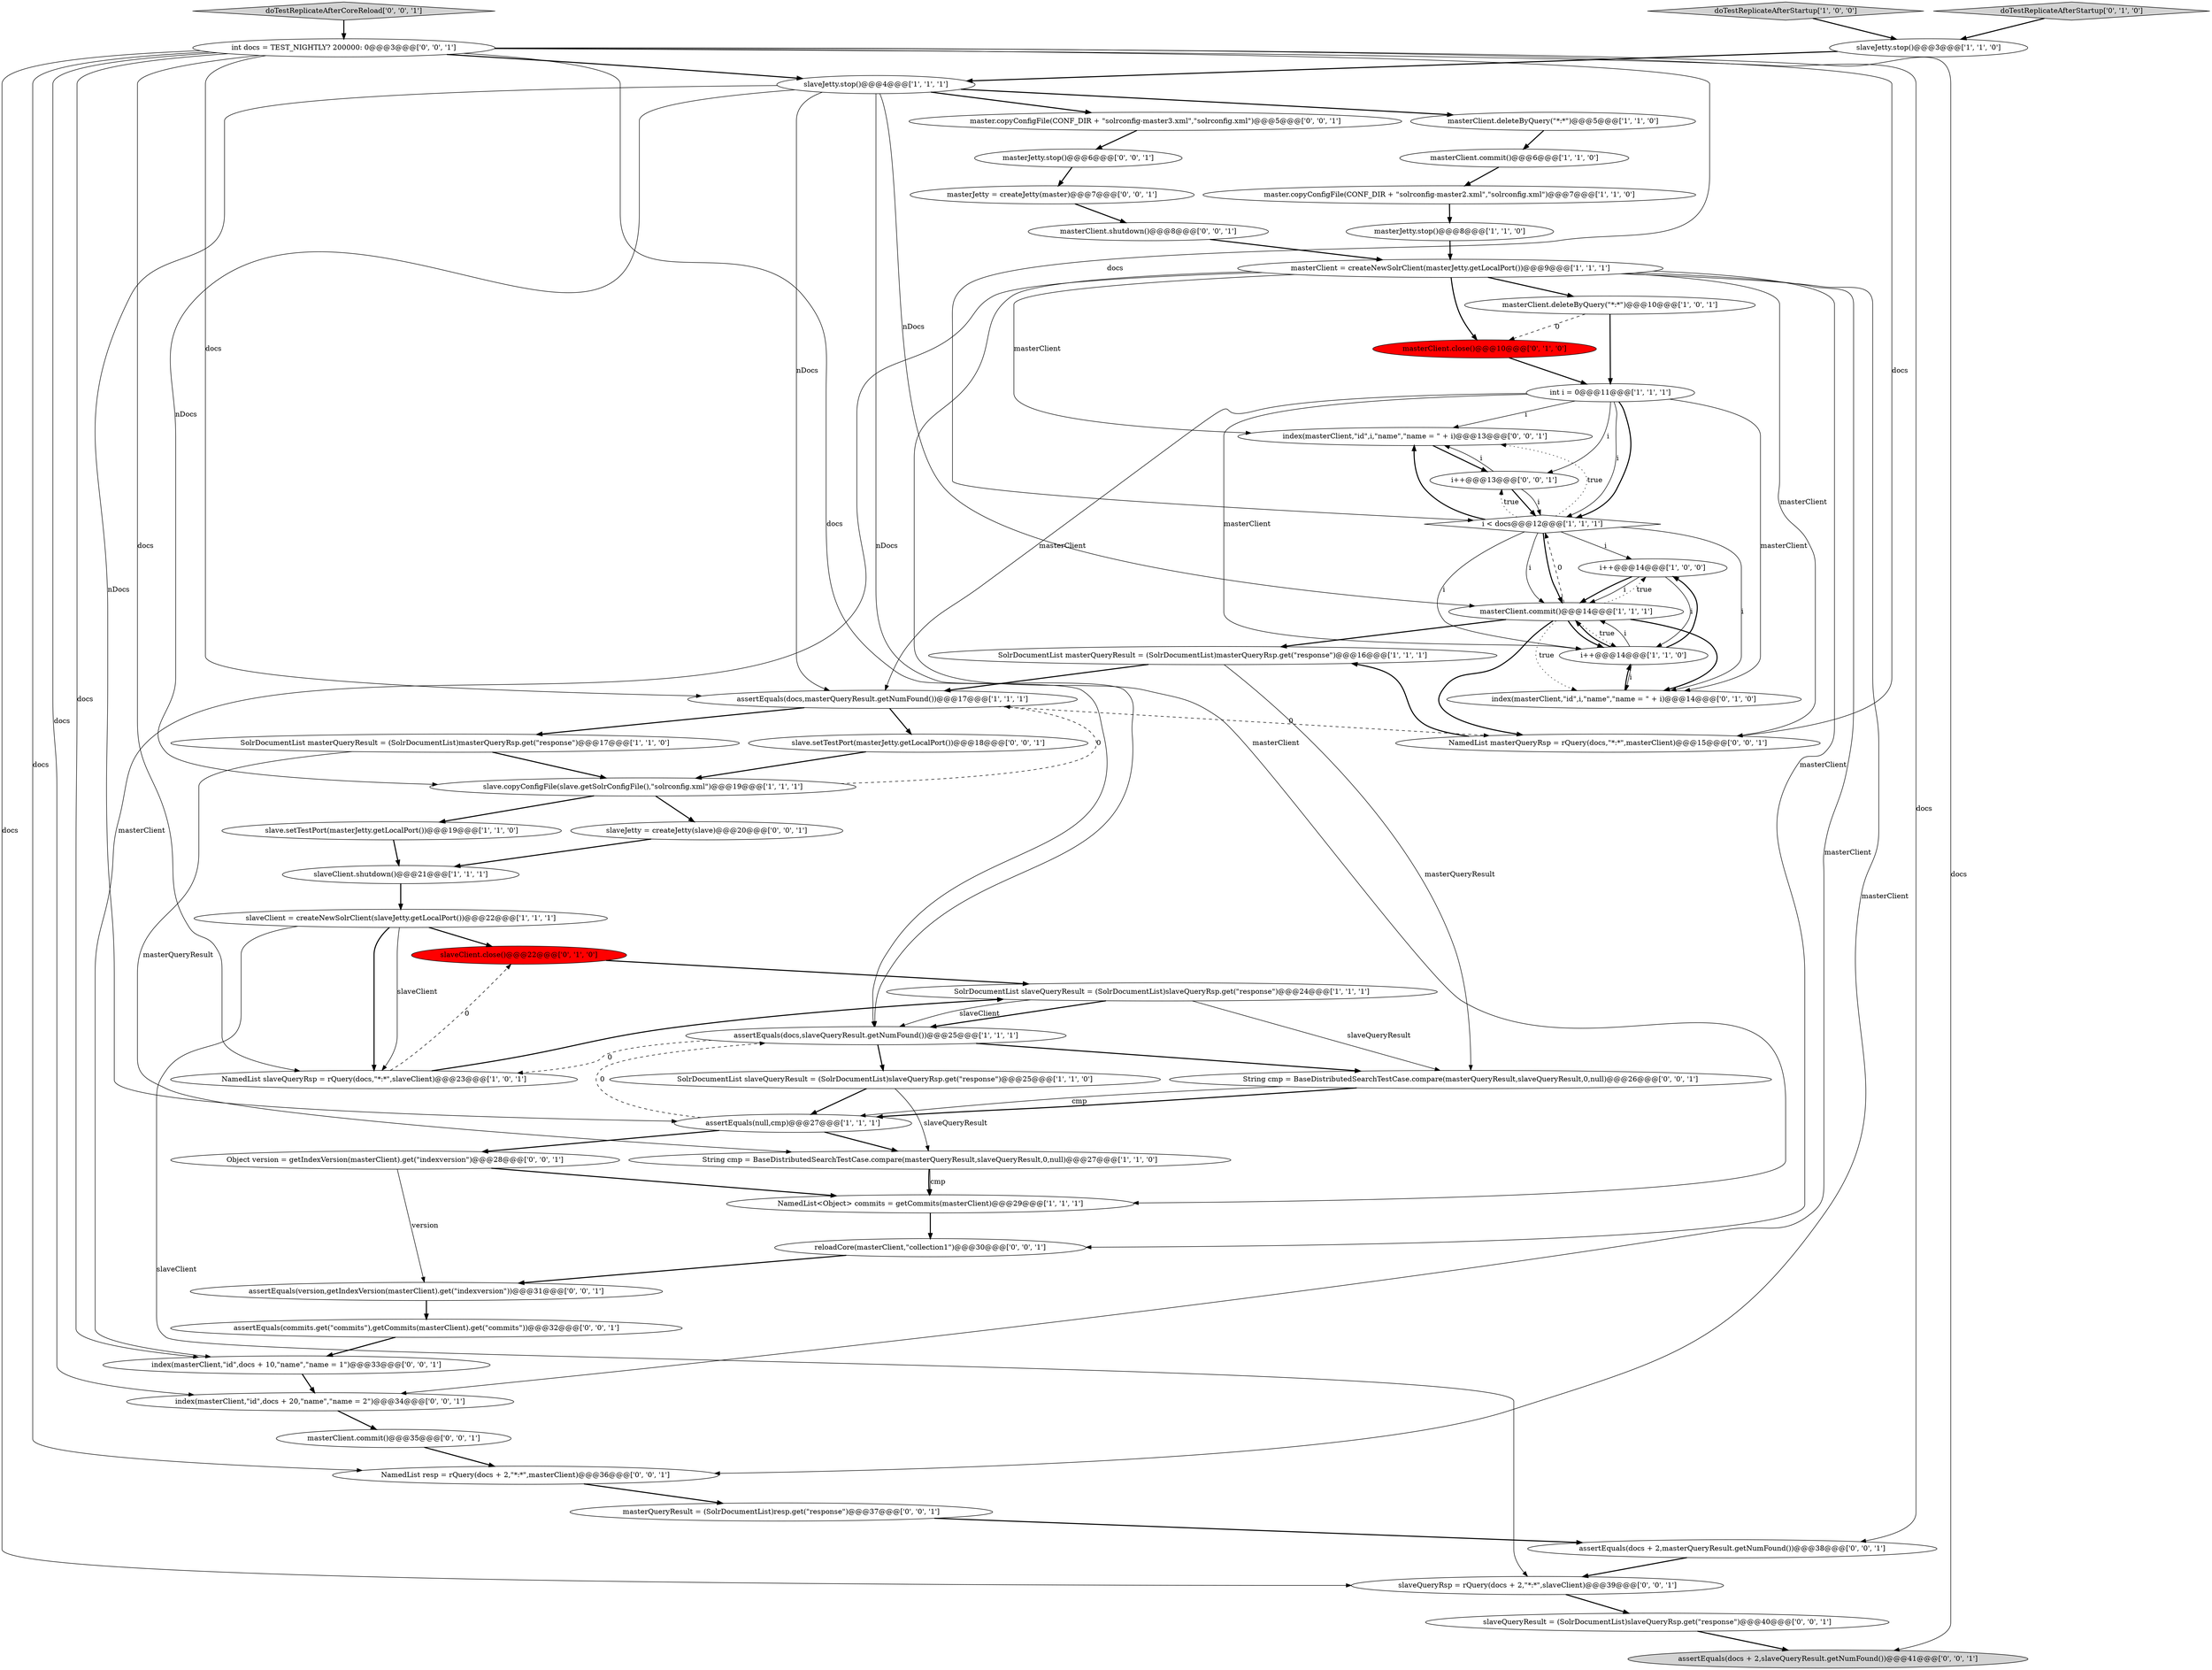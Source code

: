 digraph {
11 [style = filled, label = "master.copyConfigFile(CONF_DIR + \"solrconfig-master2.xml\",\"solrconfig.xml\")@@@7@@@['1', '1', '0']", fillcolor = white, shape = ellipse image = "AAA0AAABBB1BBB"];
33 [style = filled, label = "slaveQueryResult = (SolrDocumentList)slaveQueryRsp.get(\"response\")@@@40@@@['0', '0', '1']", fillcolor = white, shape = ellipse image = "AAA0AAABBB3BBB"];
39 [style = filled, label = "masterJetty = createJetty(master)@@@7@@@['0', '0', '1']", fillcolor = white, shape = ellipse image = "AAA0AAABBB3BBB"];
16 [style = filled, label = "SolrDocumentList slaveQueryResult = (SolrDocumentList)slaveQueryRsp.get(\"response\")@@@25@@@['1', '1', '0']", fillcolor = white, shape = ellipse image = "AAA0AAABBB1BBB"];
9 [style = filled, label = "assertEquals(docs,slaveQueryResult.getNumFound())@@@25@@@['1', '1', '1']", fillcolor = white, shape = ellipse image = "AAA0AAABBB1BBB"];
3 [style = filled, label = "i++@@@14@@@['1', '0', '0']", fillcolor = white, shape = ellipse image = "AAA0AAABBB1BBB"];
25 [style = filled, label = "slave.copyConfigFile(slave.getSolrConfigFile(),\"solrconfig.xml\")@@@19@@@['1', '1', '1']", fillcolor = white, shape = ellipse image = "AAA0AAABBB1BBB"];
17 [style = filled, label = "SolrDocumentList masterQueryResult = (SolrDocumentList)masterQueryRsp.get(\"response\")@@@17@@@['1', '1', '0']", fillcolor = white, shape = ellipse image = "AAA0AAABBB1BBB"];
41 [style = filled, label = "index(masterClient,\"id\",docs + 10,\"name\",\"name = 1\")@@@33@@@['0', '0', '1']", fillcolor = white, shape = ellipse image = "AAA0AAABBB3BBB"];
30 [style = filled, label = "doTestReplicateAfterStartup['0', '1', '0']", fillcolor = lightgray, shape = diamond image = "AAA0AAABBB2BBB"];
56 [style = filled, label = "slaveQueryRsp = rQuery(docs + 2,\"*:*\",slaveClient)@@@39@@@['0', '0', '1']", fillcolor = white, shape = ellipse image = "AAA0AAABBB3BBB"];
12 [style = filled, label = "assertEquals(docs,masterQueryResult.getNumFound())@@@17@@@['1', '1', '1']", fillcolor = white, shape = ellipse image = "AAA0AAABBB1BBB"];
46 [style = filled, label = "slaveJetty = createJetty(slave)@@@20@@@['0', '0', '1']", fillcolor = white, shape = ellipse image = "AAA0AAABBB3BBB"];
6 [style = filled, label = "slaveJetty.stop()@@@3@@@['1', '1', '0']", fillcolor = white, shape = ellipse image = "AAA0AAABBB1BBB"];
53 [style = filled, label = "String cmp = BaseDistributedSearchTestCase.compare(masterQueryResult,slaveQueryResult,0,null)@@@26@@@['0', '0', '1']", fillcolor = white, shape = ellipse image = "AAA0AAABBB3BBB"];
23 [style = filled, label = "i < docs@@@12@@@['1', '1', '1']", fillcolor = white, shape = diamond image = "AAA0AAABBB1BBB"];
8 [style = filled, label = "int i = 0@@@11@@@['1', '1', '1']", fillcolor = white, shape = ellipse image = "AAA0AAABBB1BBB"];
21 [style = filled, label = "slaveJetty.stop()@@@4@@@['1', '1', '1']", fillcolor = white, shape = ellipse image = "AAA0AAABBB1BBB"];
42 [style = filled, label = "index(masterClient,\"id\",i,\"name\",\"name = \" + i)@@@13@@@['0', '0', '1']", fillcolor = white, shape = ellipse image = "AAA0AAABBB3BBB"];
26 [style = filled, label = "assertEquals(null,cmp)@@@27@@@['1', '1', '1']", fillcolor = white, shape = ellipse image = "AAA0AAABBB1BBB"];
40 [style = filled, label = "NamedList masterQueryRsp = rQuery(docs,\"*:*\",masterClient)@@@15@@@['0', '0', '1']", fillcolor = white, shape = ellipse image = "AAA0AAABBB3BBB"];
43 [style = filled, label = "index(masterClient,\"id\",docs + 20,\"name\",\"name = 2\")@@@34@@@['0', '0', '1']", fillcolor = white, shape = ellipse image = "AAA0AAABBB3BBB"];
47 [style = filled, label = "doTestReplicateAfterCoreReload['0', '0', '1']", fillcolor = lightgray, shape = diamond image = "AAA0AAABBB3BBB"];
50 [style = filled, label = "Object version = getIndexVersion(masterClient).get(\"indexversion\")@@@28@@@['0', '0', '1']", fillcolor = white, shape = ellipse image = "AAA0AAABBB3BBB"];
28 [style = filled, label = "index(masterClient,\"id\",i,\"name\",\"name = \" + i)@@@14@@@['0', '1', '0']", fillcolor = white, shape = ellipse image = "AAA0AAABBB2BBB"];
24 [style = filled, label = "masterClient = createNewSolrClient(masterJetty.getLocalPort())@@@9@@@['1', '1', '1']", fillcolor = white, shape = ellipse image = "AAA0AAABBB1BBB"];
31 [style = filled, label = "masterClient.close()@@@10@@@['0', '1', '0']", fillcolor = red, shape = ellipse image = "AAA1AAABBB2BBB"];
36 [style = filled, label = "assertEquals(docs + 2,masterQueryResult.getNumFound())@@@38@@@['0', '0', '1']", fillcolor = white, shape = ellipse image = "AAA0AAABBB3BBB"];
54 [style = filled, label = "int docs = TEST_NIGHTLY? 200000: 0@@@3@@@['0', '0', '1']", fillcolor = white, shape = ellipse image = "AAA0AAABBB3BBB"];
18 [style = filled, label = "masterClient.commit()@@@6@@@['1', '1', '0']", fillcolor = white, shape = ellipse image = "AAA0AAABBB1BBB"];
5 [style = filled, label = "SolrDocumentList masterQueryResult = (SolrDocumentList)masterQueryRsp.get(\"response\")@@@16@@@['1', '1', '1']", fillcolor = white, shape = ellipse image = "AAA0AAABBB1BBB"];
29 [style = filled, label = "slaveClient.close()@@@22@@@['0', '1', '0']", fillcolor = red, shape = ellipse image = "AAA1AAABBB2BBB"];
52 [style = filled, label = "reloadCore(masterClient,\"collection1\")@@@30@@@['0', '0', '1']", fillcolor = white, shape = ellipse image = "AAA0AAABBB3BBB"];
1 [style = filled, label = "NamedList slaveQueryRsp = rQuery(docs,\"*:*\",slaveClient)@@@23@@@['1', '0', '1']", fillcolor = white, shape = ellipse image = "AAA0AAABBB1BBB"];
35 [style = filled, label = "masterClient.shutdown()@@@8@@@['0', '0', '1']", fillcolor = white, shape = ellipse image = "AAA0AAABBB3BBB"];
37 [style = filled, label = "assertEquals(commits.get(\"commits\"),getCommits(masterClient).get(\"commits\"))@@@32@@@['0', '0', '1']", fillcolor = white, shape = ellipse image = "AAA0AAABBB3BBB"];
27 [style = filled, label = "slaveClient = createNewSolrClient(slaveJetty.getLocalPort())@@@22@@@['1', '1', '1']", fillcolor = white, shape = ellipse image = "AAA0AAABBB1BBB"];
38 [style = filled, label = "masterJetty.stop()@@@6@@@['0', '0', '1']", fillcolor = white, shape = ellipse image = "AAA0AAABBB3BBB"];
55 [style = filled, label = "masterQueryResult = (SolrDocumentList)resp.get(\"response\")@@@37@@@['0', '0', '1']", fillcolor = white, shape = ellipse image = "AAA0AAABBB3BBB"];
49 [style = filled, label = "assertEquals(version,getIndexVersion(masterClient).get(\"indexversion\"))@@@31@@@['0', '0', '1']", fillcolor = white, shape = ellipse image = "AAA0AAABBB3BBB"];
51 [style = filled, label = "slave.setTestPort(masterJetty.getLocalPort())@@@18@@@['0', '0', '1']", fillcolor = white, shape = ellipse image = "AAA0AAABBB3BBB"];
2 [style = filled, label = "masterClient.deleteByQuery(\"*:*\")@@@5@@@['1', '1', '0']", fillcolor = white, shape = ellipse image = "AAA0AAABBB1BBB"];
14 [style = filled, label = "slaveClient.shutdown()@@@21@@@['1', '1', '1']", fillcolor = white, shape = ellipse image = "AAA0AAABBB1BBB"];
22 [style = filled, label = "SolrDocumentList slaveQueryResult = (SolrDocumentList)slaveQueryRsp.get(\"response\")@@@24@@@['1', '1', '1']", fillcolor = white, shape = ellipse image = "AAA0AAABBB1BBB"];
32 [style = filled, label = "NamedList resp = rQuery(docs + 2,\"*:*\",masterClient)@@@36@@@['0', '0', '1']", fillcolor = white, shape = ellipse image = "AAA0AAABBB3BBB"];
4 [style = filled, label = "NamedList<Object> commits = getCommits(masterClient)@@@29@@@['1', '1', '1']", fillcolor = white, shape = ellipse image = "AAA0AAABBB1BBB"];
48 [style = filled, label = "i++@@@13@@@['0', '0', '1']", fillcolor = white, shape = ellipse image = "AAA0AAABBB3BBB"];
0 [style = filled, label = "masterJetty.stop()@@@8@@@['1', '1', '0']", fillcolor = white, shape = ellipse image = "AAA0AAABBB1BBB"];
10 [style = filled, label = "String cmp = BaseDistributedSearchTestCase.compare(masterQueryResult,slaveQueryResult,0,null)@@@27@@@['1', '1', '0']", fillcolor = white, shape = ellipse image = "AAA0AAABBB1BBB"];
15 [style = filled, label = "slave.setTestPort(masterJetty.getLocalPort())@@@19@@@['1', '1', '0']", fillcolor = white, shape = ellipse image = "AAA0AAABBB1BBB"];
19 [style = filled, label = "masterClient.commit()@@@14@@@['1', '1', '1']", fillcolor = white, shape = ellipse image = "AAA0AAABBB1BBB"];
34 [style = filled, label = "masterClient.commit()@@@35@@@['0', '0', '1']", fillcolor = white, shape = ellipse image = "AAA0AAABBB3BBB"];
44 [style = filled, label = "assertEquals(docs + 2,slaveQueryResult.getNumFound())@@@41@@@['0', '0', '1']", fillcolor = lightgray, shape = ellipse image = "AAA0AAABBB3BBB"];
13 [style = filled, label = "doTestReplicateAfterStartup['1', '0', '0']", fillcolor = lightgray, shape = diamond image = "AAA0AAABBB1BBB"];
7 [style = filled, label = "masterClient.deleteByQuery(\"*:*\")@@@10@@@['1', '0', '1']", fillcolor = white, shape = ellipse image = "AAA0AAABBB1BBB"];
20 [style = filled, label = "i++@@@14@@@['1', '1', '0']", fillcolor = white, shape = ellipse image = "AAA0AAABBB1BBB"];
45 [style = filled, label = "master.copyConfigFile(CONF_DIR + \"solrconfig-master3.xml\",\"solrconfig.xml\")@@@5@@@['0', '0', '1']", fillcolor = white, shape = ellipse image = "AAA0AAABBB3BBB"];
9->53 [style = bold, label=""];
17->25 [style = bold, label=""];
55->36 [style = bold, label=""];
24->52 [style = solid, label="masterClient"];
26->10 [style = bold, label=""];
28->20 [style = bold, label=""];
24->41 [style = solid, label="masterClient"];
42->48 [style = bold, label=""];
30->6 [style = bold, label=""];
7->8 [style = bold, label=""];
38->39 [style = bold, label=""];
9->16 [style = bold, label=""];
21->2 [style = bold, label=""];
9->1 [style = dashed, label="0"];
19->5 [style = bold, label=""];
54->1 [style = solid, label="docs"];
19->23 [style = dashed, label="0"];
3->19 [style = bold, label=""];
0->24 [style = bold, label=""];
45->38 [style = bold, label=""];
22->53 [style = solid, label="slaveQueryResult"];
3->20 [style = solid, label="i"];
8->20 [style = solid, label="masterClient"];
24->32 [style = solid, label="masterClient"];
25->15 [style = bold, label=""];
21->26 [style = solid, label="nDocs"];
8->23 [style = solid, label="i"];
48->42 [style = solid, label="i"];
34->32 [style = bold, label=""];
19->28 [style = bold, label=""];
33->44 [style = bold, label=""];
21->9 [style = solid, label="nDocs"];
23->28 [style = solid, label="i"];
54->41 [style = solid, label="docs"];
24->42 [style = solid, label="masterClient"];
54->43 [style = solid, label="docs"];
8->23 [style = bold, label=""];
24->43 [style = solid, label="masterClient"];
21->12 [style = solid, label="nDocs"];
19->20 [style = bold, label=""];
18->11 [style = bold, label=""];
22->9 [style = bold, label=""];
16->26 [style = bold, label=""];
2->18 [style = bold, label=""];
20->3 [style = bold, label=""];
20->19 [style = solid, label="i"];
23->42 [style = dotted, label="true"];
8->48 [style = solid, label="i"];
54->23 [style = solid, label="docs"];
12->51 [style = bold, label=""];
17->10 [style = solid, label="masterQueryResult"];
21->45 [style = bold, label=""];
40->5 [style = bold, label=""];
47->54 [style = bold, label=""];
27->1 [style = solid, label="slaveClient"];
19->3 [style = dotted, label="true"];
54->36 [style = solid, label="docs"];
48->23 [style = solid, label="i"];
39->35 [style = bold, label=""];
46->14 [style = bold, label=""];
51->25 [style = bold, label=""];
8->28 [style = solid, label="masterClient"];
54->56 [style = solid, label="docs"];
50->49 [style = solid, label="version"];
27->29 [style = bold, label=""];
20->19 [style = bold, label=""];
24->7 [style = bold, label=""];
56->33 [style = bold, label=""];
43->34 [style = bold, label=""];
41->43 [style = bold, label=""];
21->19 [style = solid, label="nDocs"];
49->37 [style = bold, label=""];
7->31 [style = dashed, label="0"];
15->14 [style = bold, label=""];
24->40 [style = solid, label="masterClient"];
6->21 [style = bold, label=""];
3->19 [style = solid, label="i"];
54->12 [style = solid, label="docs"];
37->41 [style = bold, label=""];
25->12 [style = dashed, label="0"];
12->17 [style = bold, label=""];
50->4 [style = bold, label=""];
23->19 [style = solid, label="i"];
35->24 [style = bold, label=""];
23->42 [style = bold, label=""];
19->28 [style = dotted, label="true"];
48->23 [style = bold, label=""];
23->20 [style = solid, label="i"];
8->12 [style = solid, label="masterClient"];
5->53 [style = solid, label="masterQueryResult"];
24->31 [style = bold, label=""];
23->19 [style = bold, label=""];
53->26 [style = bold, label=""];
53->26 [style = solid, label="cmp"];
54->21 [style = bold, label=""];
14->27 [style = bold, label=""];
13->6 [style = bold, label=""];
19->40 [style = bold, label=""];
31->8 [style = bold, label=""];
54->32 [style = solid, label="docs"];
8->42 [style = solid, label="i"];
36->56 [style = bold, label=""];
27->1 [style = bold, label=""];
20->28 [style = solid, label="i"];
26->9 [style = dashed, label="0"];
52->49 [style = bold, label=""];
23->48 [style = dotted, label="true"];
19->20 [style = dotted, label="true"];
1->29 [style = dashed, label="0"];
21->25 [style = solid, label="nDocs"];
25->46 [style = bold, label=""];
54->40 [style = solid, label="docs"];
1->22 [style = bold, label=""];
16->10 [style = solid, label="slaveQueryResult"];
54->44 [style = solid, label="docs"];
10->4 [style = solid, label="cmp"];
11->0 [style = bold, label=""];
24->4 [style = solid, label="masterClient"];
32->55 [style = bold, label=""];
4->52 [style = bold, label=""];
54->9 [style = solid, label="docs"];
22->9 [style = solid, label="slaveClient"];
5->12 [style = bold, label=""];
26->50 [style = bold, label=""];
12->40 [style = dashed, label="0"];
10->4 [style = bold, label=""];
29->22 [style = bold, label=""];
27->56 [style = solid, label="slaveClient"];
23->3 [style = solid, label="i"];
}
